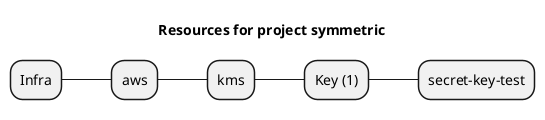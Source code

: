 @startmindmap
title Resources for project symmetric
skinparam monochrome true
+ Infra
++ aws
+++ kms
++++ Key (1)
+++++ secret-key-test
@endmindmap